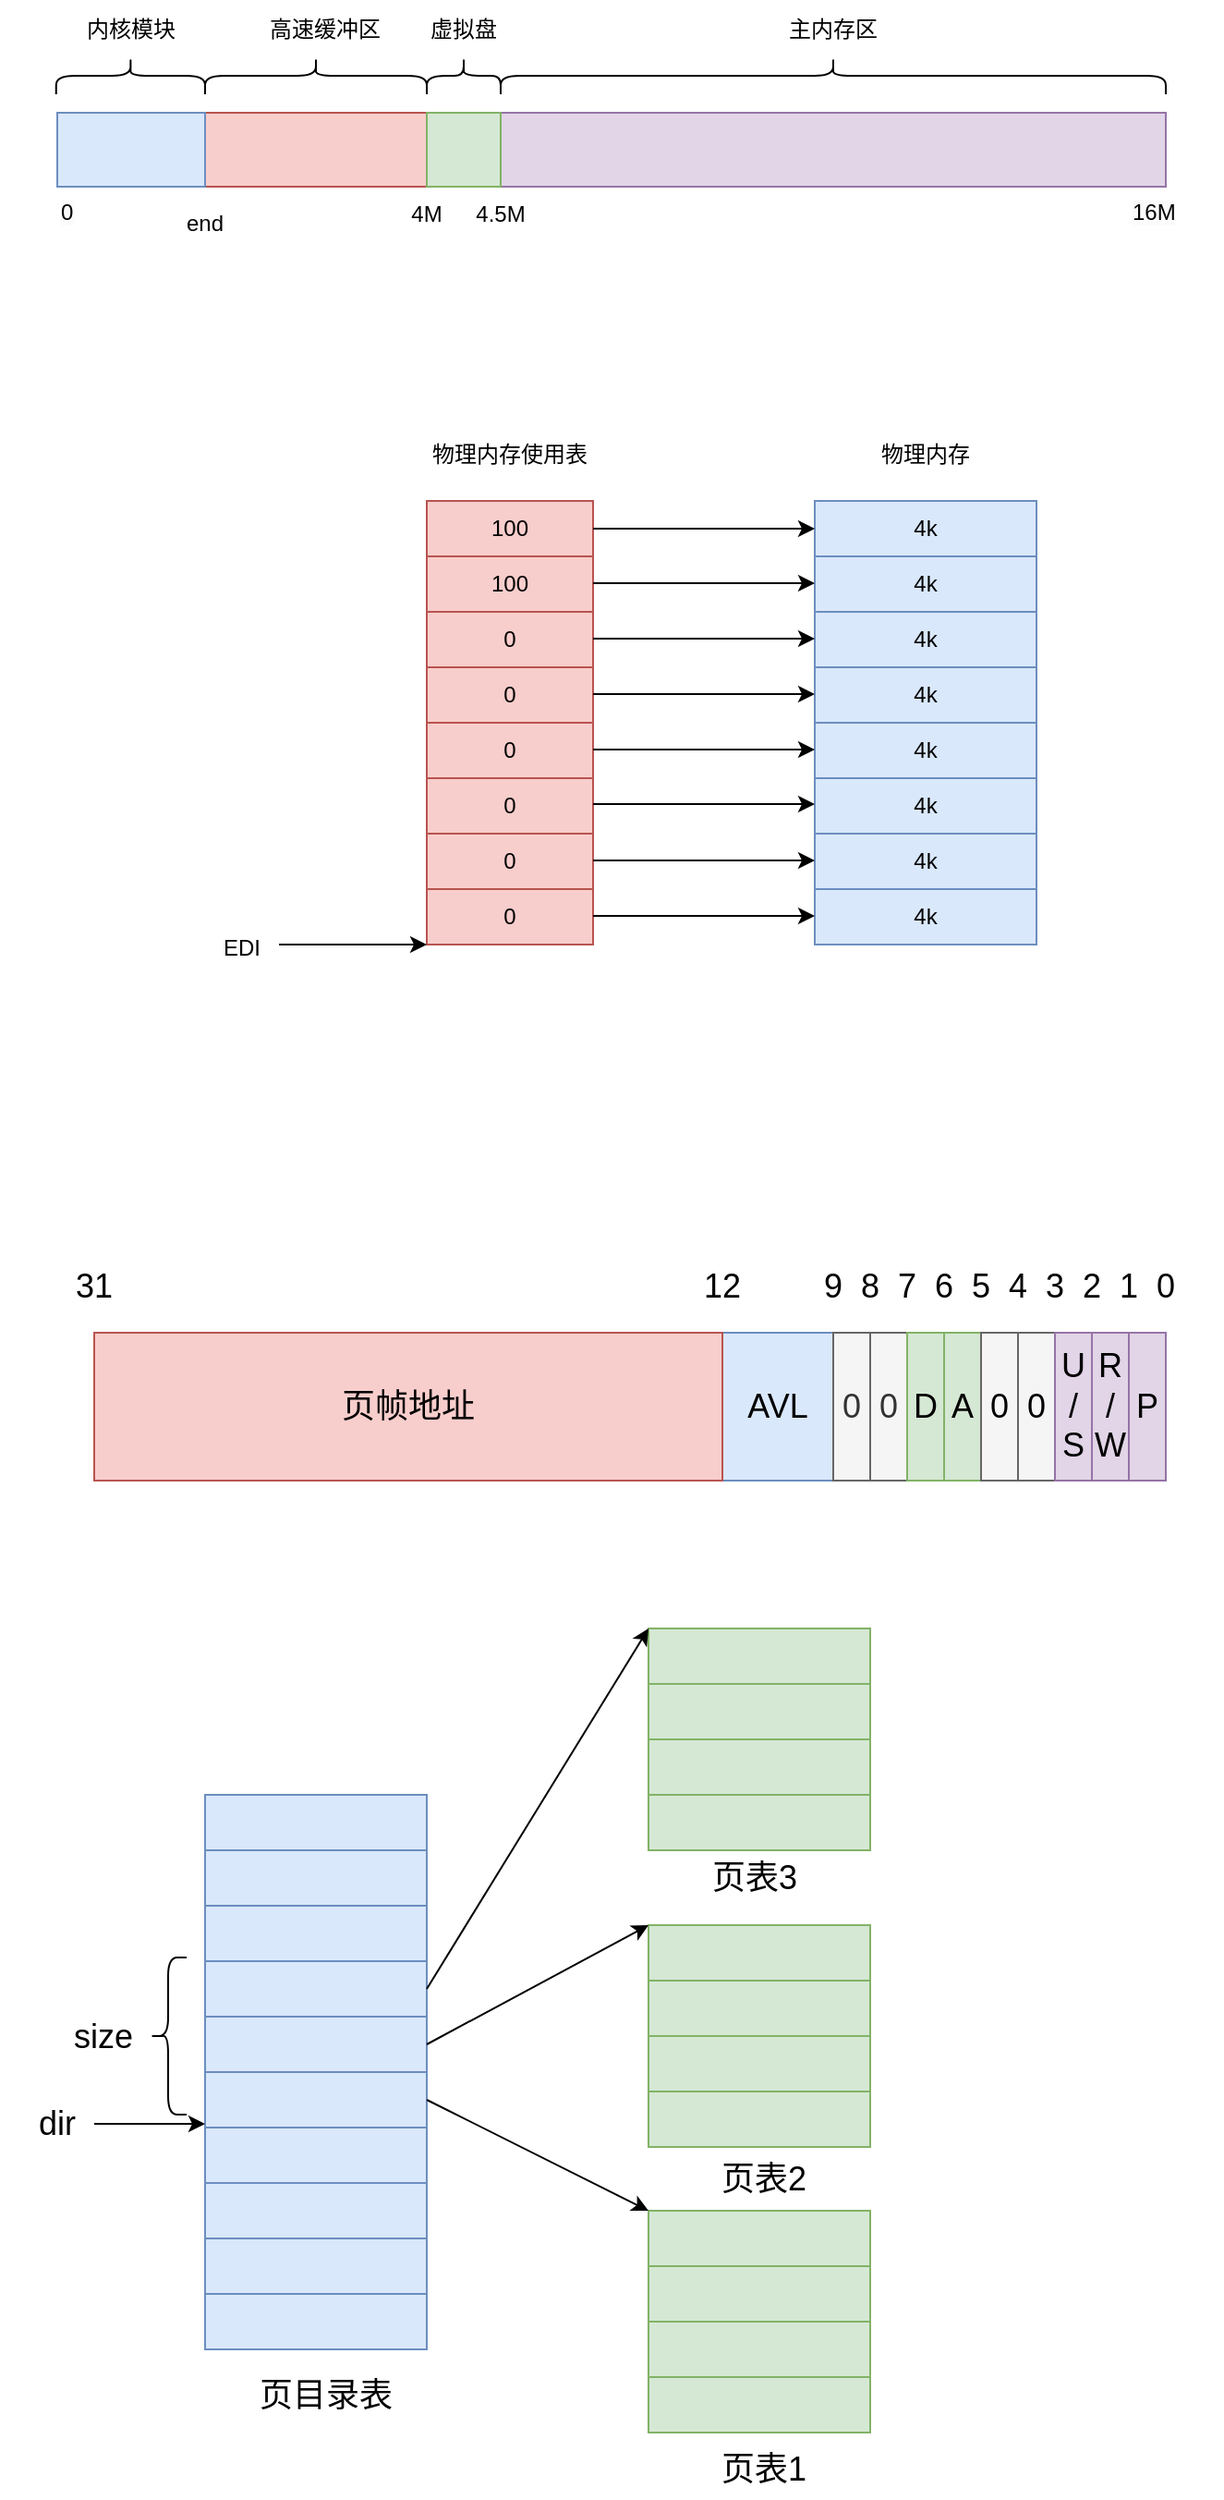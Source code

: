 <mxfile version="20.8.16" type="device"><diagram name="第 1 页" id="Z9fqQIJsKG8-aq3Dp88y"><mxGraphModel dx="1745" dy="593" grid="1" gridSize="10" guides="1" tooltips="1" connect="1" arrows="1" fold="1" page="1" pageScale="1" pageWidth="827" pageHeight="1169" math="0" shadow="0"><root><mxCell id="0"/><mxCell id="1" parent="0"/><mxCell id="56zLblbJZjW0HBdOFRBx-1" value="" style="rounded=0;whiteSpace=wrap;html=1;fillColor=#f8cecc;strokeColor=#b85450;" parent="1" vertex="1"><mxGeometry x="-520" y="100" width="120" height="40" as="geometry"/></mxCell><mxCell id="56zLblbJZjW0HBdOFRBx-2" value="4M" style="text;strokeColor=none;align=center;fillColor=none;html=1;verticalAlign=middle;whiteSpace=wrap;rounded=0;" parent="1" vertex="1"><mxGeometry x="-430" y="140" width="60" height="30" as="geometry"/></mxCell><mxCell id="56zLblbJZjW0HBdOFRBx-3" value="" style="rounded=0;whiteSpace=wrap;html=1;fillColor=#e1d5e7;strokeColor=#9673a6;" parent="1" vertex="1"><mxGeometry x="-360" y="100" width="360" height="40" as="geometry"/></mxCell><mxCell id="56zLblbJZjW0HBdOFRBx-4" value="&lt;span style=&quot;color: rgb(0, 0, 0); font-family: Helvetica; font-size: 12px; font-style: normal; font-variant-ligatures: normal; font-variant-caps: normal; font-weight: 400; letter-spacing: normal; orphans: 2; text-align: center; text-indent: 0px; text-transform: none; widows: 2; word-spacing: 0px; -webkit-text-stroke-width: 0px; background-color: rgb(251, 251, 251); text-decoration-thickness: initial; text-decoration-style: initial; text-decoration-color: initial; float: none; display: inline !important;&quot;&gt;16M&lt;/span&gt;" style="text;whiteSpace=wrap;html=1;" parent="1" vertex="1"><mxGeometry x="-20" y="140" width="50" height="40" as="geometry"/></mxCell><mxCell id="56zLblbJZjW0HBdOFRBx-5" value="&lt;span style=&quot;color: rgb(0, 0, 0); font-family: Helvetica; font-size: 12px; font-style: normal; font-variant-ligatures: normal; font-variant-caps: normal; font-weight: 400; letter-spacing: normal; orphans: 2; text-align: center; text-indent: 0px; text-transform: none; widows: 2; word-spacing: 0px; -webkit-text-stroke-width: 0px; background-color: rgb(251, 251, 251); text-decoration-thickness: initial; text-decoration-style: initial; text-decoration-color: initial; float: none; display: inline !important;&quot;&gt;0&lt;/span&gt;" style="text;whiteSpace=wrap;html=1;" parent="1" vertex="1"><mxGeometry x="-600" y="140" width="50" height="40" as="geometry"/></mxCell><mxCell id="56zLblbJZjW0HBdOFRBx-6" value="" style="rounded=0;whiteSpace=wrap;html=1;fillColor=#dae8fc;strokeColor=#6c8ebf;" parent="1" vertex="1"><mxGeometry x="-600" y="100" width="80" height="40" as="geometry"/></mxCell><mxCell id="56zLblbJZjW0HBdOFRBx-8" value="" style="rounded=0;whiteSpace=wrap;html=1;fillColor=#d5e8d4;strokeColor=#82b366;" parent="1" vertex="1"><mxGeometry x="-400" y="100" width="40" height="40" as="geometry"/></mxCell><mxCell id="56zLblbJZjW0HBdOFRBx-9" value="" style="shape=curlyBracket;whiteSpace=wrap;html=1;rounded=1;flipH=1;labelPosition=right;verticalLabelPosition=middle;align=left;verticalAlign=middle;rotation=-90;" parent="1" vertex="1"><mxGeometry x="-390" y="60" width="20" height="40" as="geometry"/></mxCell><mxCell id="56zLblbJZjW0HBdOFRBx-10" value="虚拟盘" style="text;strokeColor=none;align=center;fillColor=none;html=1;verticalAlign=middle;whiteSpace=wrap;rounded=0;" parent="1" vertex="1"><mxGeometry x="-410" y="40" width="60" height="30" as="geometry"/></mxCell><mxCell id="56zLblbJZjW0HBdOFRBx-11" value="" style="shape=curlyBracket;whiteSpace=wrap;html=1;rounded=1;flipH=1;labelPosition=right;verticalLabelPosition=middle;align=left;verticalAlign=middle;rotation=-90;" parent="1" vertex="1"><mxGeometry x="-190" y="-100" width="20" height="360" as="geometry"/></mxCell><mxCell id="56zLblbJZjW0HBdOFRBx-13" value="主内存区" style="text;strokeColor=none;align=center;fillColor=none;html=1;verticalAlign=middle;whiteSpace=wrap;rounded=0;" parent="1" vertex="1"><mxGeometry x="-210" y="40" width="60" height="30" as="geometry"/></mxCell><mxCell id="56zLblbJZjW0HBdOFRBx-14" value="高速缓冲区" style="text;strokeColor=none;align=center;fillColor=none;html=1;verticalAlign=middle;whiteSpace=wrap;rounded=0;" parent="1" vertex="1"><mxGeometry x="-490" y="40" width="70" height="30" as="geometry"/></mxCell><mxCell id="56zLblbJZjW0HBdOFRBx-15" value="" style="shape=curlyBracket;whiteSpace=wrap;html=1;rounded=1;flipH=1;labelPosition=right;verticalLabelPosition=middle;align=left;verticalAlign=middle;rotation=-90;" parent="1" vertex="1"><mxGeometry x="-470" y="20" width="20" height="120" as="geometry"/></mxCell><mxCell id="56zLblbJZjW0HBdOFRBx-16" value="" style="shape=curlyBracket;whiteSpace=wrap;html=1;rounded=1;flipH=1;labelPosition=right;verticalLabelPosition=middle;align=left;verticalAlign=middle;rotation=-90;" parent="1" vertex="1"><mxGeometry x="-570.31" y="39.69" width="20" height="80.63" as="geometry"/></mxCell><mxCell id="56zLblbJZjW0HBdOFRBx-17" value="内核模块" style="text;strokeColor=none;align=center;fillColor=none;html=1;verticalAlign=middle;whiteSpace=wrap;rounded=0;" parent="1" vertex="1"><mxGeometry x="-595.31" y="39.69" width="70" height="30" as="geometry"/></mxCell><mxCell id="56zLblbJZjW0HBdOFRBx-18" value="4.5M" style="text;strokeColor=none;align=center;fillColor=none;html=1;verticalAlign=middle;whiteSpace=wrap;rounded=0;" parent="1" vertex="1"><mxGeometry x="-390" y="140" width="60" height="30" as="geometry"/></mxCell><mxCell id="56zLblbJZjW0HBdOFRBx-19" value="end" style="text;strokeColor=none;align=center;fillColor=none;html=1;verticalAlign=middle;whiteSpace=wrap;rounded=0;" parent="1" vertex="1"><mxGeometry x="-550.31" y="145" width="60" height="30" as="geometry"/></mxCell><mxCell id="6lgCootFvS-f-Yo6Gv3N-1" value="4k" style="rounded=0;whiteSpace=wrap;html=1;fillColor=#dae8fc;strokeColor=#6c8ebf;" parent="1" vertex="1"><mxGeometry x="-190" y="310" width="120" height="30" as="geometry"/></mxCell><mxCell id="6lgCootFvS-f-Yo6Gv3N-2" value="4k" style="rounded=0;whiteSpace=wrap;html=1;fillColor=#dae8fc;strokeColor=#6c8ebf;" parent="1" vertex="1"><mxGeometry x="-190" y="340" width="120" height="30" as="geometry"/></mxCell><mxCell id="6lgCootFvS-f-Yo6Gv3N-4" value="100" style="rounded=0;whiteSpace=wrap;html=1;fillColor=#f8cecc;strokeColor=#b85450;" parent="1" vertex="1"><mxGeometry x="-400" y="310" width="90" height="30" as="geometry"/></mxCell><mxCell id="6lgCootFvS-f-Yo6Gv3N-5" value="100" style="rounded=0;whiteSpace=wrap;html=1;fillColor=#f8cecc;strokeColor=#b85450;" parent="1" vertex="1"><mxGeometry x="-400" y="340" width="90" height="30" as="geometry"/></mxCell><mxCell id="6lgCootFvS-f-Yo6Gv3N-6" value="4k" style="rounded=0;whiteSpace=wrap;html=1;fillColor=#dae8fc;strokeColor=#6c8ebf;" parent="1" vertex="1"><mxGeometry x="-190" y="370" width="120" height="30" as="geometry"/></mxCell><mxCell id="6lgCootFvS-f-Yo6Gv3N-7" value="4k" style="rounded=0;whiteSpace=wrap;html=1;fillColor=#dae8fc;strokeColor=#6c8ebf;" parent="1" vertex="1"><mxGeometry x="-190" y="400" width="120" height="30" as="geometry"/></mxCell><mxCell id="6lgCootFvS-f-Yo6Gv3N-8" value="4k" style="rounded=0;whiteSpace=wrap;html=1;fillColor=#dae8fc;strokeColor=#6c8ebf;" parent="1" vertex="1"><mxGeometry x="-190" y="490" width="120" height="30" as="geometry"/></mxCell><mxCell id="6lgCootFvS-f-Yo6Gv3N-9" value="4k" style="rounded=0;whiteSpace=wrap;html=1;fillColor=#dae8fc;strokeColor=#6c8ebf;" parent="1" vertex="1"><mxGeometry x="-190" y="520" width="120" height="30" as="geometry"/></mxCell><mxCell id="6lgCootFvS-f-Yo6Gv3N-10" value="4k" style="rounded=0;whiteSpace=wrap;html=1;fillColor=#dae8fc;strokeColor=#6c8ebf;" parent="1" vertex="1"><mxGeometry x="-190" y="430" width="120" height="30" as="geometry"/></mxCell><mxCell id="6lgCootFvS-f-Yo6Gv3N-11" value="4k" style="rounded=0;whiteSpace=wrap;html=1;fillColor=#dae8fc;strokeColor=#6c8ebf;" parent="1" vertex="1"><mxGeometry x="-190" y="460" width="120" height="30" as="geometry"/></mxCell><mxCell id="6lgCootFvS-f-Yo6Gv3N-12" value="0" style="rounded=0;whiteSpace=wrap;html=1;fillColor=#f8cecc;strokeColor=#b85450;" parent="1" vertex="1"><mxGeometry x="-400" y="370" width="90" height="30" as="geometry"/></mxCell><mxCell id="6lgCootFvS-f-Yo6Gv3N-13" value="0" style="rounded=0;whiteSpace=wrap;html=1;fillColor=#f8cecc;strokeColor=#b85450;" parent="1" vertex="1"><mxGeometry x="-400" y="400" width="90" height="30" as="geometry"/></mxCell><mxCell id="6lgCootFvS-f-Yo6Gv3N-14" value="0" style="rounded=0;whiteSpace=wrap;html=1;fillColor=#f8cecc;strokeColor=#b85450;" parent="1" vertex="1"><mxGeometry x="-400" y="430" width="90" height="30" as="geometry"/></mxCell><mxCell id="6lgCootFvS-f-Yo6Gv3N-15" value="0" style="rounded=0;whiteSpace=wrap;html=1;fillColor=#f8cecc;strokeColor=#b85450;" parent="1" vertex="1"><mxGeometry x="-400" y="460" width="90" height="30" as="geometry"/></mxCell><mxCell id="6lgCootFvS-f-Yo6Gv3N-16" value="0" style="rounded=0;whiteSpace=wrap;html=1;fillColor=#f8cecc;strokeColor=#b85450;" parent="1" vertex="1"><mxGeometry x="-400" y="490" width="90" height="30" as="geometry"/></mxCell><mxCell id="6lgCootFvS-f-Yo6Gv3N-17" value="0" style="rounded=0;whiteSpace=wrap;html=1;fillColor=#f8cecc;strokeColor=#b85450;" parent="1" vertex="1"><mxGeometry x="-400" y="520" width="90" height="30" as="geometry"/></mxCell><mxCell id="6lgCootFvS-f-Yo6Gv3N-18" value="" style="endArrow=classic;html=1;rounded=0;entryX=0;entryY=1;entryDx=0;entryDy=0;" parent="1" target="6lgCootFvS-f-Yo6Gv3N-17" edge="1"><mxGeometry width="50" height="50" relative="1" as="geometry"><mxPoint x="-480" y="550" as="sourcePoint"/><mxPoint x="-470" y="530" as="targetPoint"/></mxGeometry></mxCell><mxCell id="6lgCootFvS-f-Yo6Gv3N-19" value="EDI" style="text;strokeColor=none;align=center;fillColor=none;html=1;verticalAlign=middle;whiteSpace=wrap;rounded=0;" parent="1" vertex="1"><mxGeometry x="-530" y="537" width="60" height="30" as="geometry"/></mxCell><mxCell id="6lgCootFvS-f-Yo6Gv3N-20" value="" style="endArrow=classic;html=1;rounded=0;exitX=1;exitY=0.5;exitDx=0;exitDy=0;entryX=0;entryY=0.5;entryDx=0;entryDy=0;" parent="1" source="6lgCootFvS-f-Yo6Gv3N-4" target="6lgCootFvS-f-Yo6Gv3N-1" edge="1"><mxGeometry width="50" height="50" relative="1" as="geometry"><mxPoint x="-270" y="360" as="sourcePoint"/><mxPoint x="-220" y="310" as="targetPoint"/></mxGeometry></mxCell><mxCell id="6lgCootFvS-f-Yo6Gv3N-25" value="" style="endArrow=classic;html=1;rounded=0;exitX=1;exitY=0.5;exitDx=0;exitDy=0;entryX=0;entryY=0.5;entryDx=0;entryDy=0;" parent="1" edge="1"><mxGeometry width="50" height="50" relative="1" as="geometry"><mxPoint x="-310" y="354.5" as="sourcePoint"/><mxPoint x="-190" y="354.5" as="targetPoint"/></mxGeometry></mxCell><mxCell id="6lgCootFvS-f-Yo6Gv3N-26" value="" style="endArrow=classic;html=1;rounded=0;exitX=1;exitY=0.5;exitDx=0;exitDy=0;entryX=0;entryY=0.5;entryDx=0;entryDy=0;" parent="1" edge="1"><mxGeometry width="50" height="50" relative="1" as="geometry"><mxPoint x="-310" y="384.5" as="sourcePoint"/><mxPoint x="-190" y="384.5" as="targetPoint"/></mxGeometry></mxCell><mxCell id="6lgCootFvS-f-Yo6Gv3N-27" value="" style="endArrow=classic;html=1;rounded=0;exitX=1;exitY=0.5;exitDx=0;exitDy=0;entryX=0;entryY=0.5;entryDx=0;entryDy=0;" parent="1" edge="1"><mxGeometry width="50" height="50" relative="1" as="geometry"><mxPoint x="-310" y="414.5" as="sourcePoint"/><mxPoint x="-190" y="414.5" as="targetPoint"/></mxGeometry></mxCell><mxCell id="6lgCootFvS-f-Yo6Gv3N-28" value="" style="endArrow=classic;html=1;rounded=0;exitX=1;exitY=0.5;exitDx=0;exitDy=0;entryX=0;entryY=0.5;entryDx=0;entryDy=0;" parent="1" edge="1"><mxGeometry width="50" height="50" relative="1" as="geometry"><mxPoint x="-310" y="444.5" as="sourcePoint"/><mxPoint x="-190" y="444.5" as="targetPoint"/></mxGeometry></mxCell><mxCell id="6lgCootFvS-f-Yo6Gv3N-29" value="" style="endArrow=classic;html=1;rounded=0;exitX=1;exitY=0.5;exitDx=0;exitDy=0;entryX=0;entryY=0.5;entryDx=0;entryDy=0;" parent="1" edge="1"><mxGeometry width="50" height="50" relative="1" as="geometry"><mxPoint x="-310" y="474" as="sourcePoint"/><mxPoint x="-190" y="474" as="targetPoint"/></mxGeometry></mxCell><mxCell id="6lgCootFvS-f-Yo6Gv3N-30" value="" style="endArrow=classic;html=1;rounded=0;exitX=1;exitY=0.5;exitDx=0;exitDy=0;entryX=0;entryY=0.5;entryDx=0;entryDy=0;" parent="1" edge="1"><mxGeometry width="50" height="50" relative="1" as="geometry"><mxPoint x="-310" y="504.5" as="sourcePoint"/><mxPoint x="-190" y="504.5" as="targetPoint"/></mxGeometry></mxCell><mxCell id="6lgCootFvS-f-Yo6Gv3N-31" value="" style="endArrow=classic;html=1;rounded=0;exitX=1;exitY=0.5;exitDx=0;exitDy=0;entryX=0;entryY=0.5;entryDx=0;entryDy=0;" parent="1" edge="1"><mxGeometry width="50" height="50" relative="1" as="geometry"><mxPoint x="-310" y="534.5" as="sourcePoint"/><mxPoint x="-190" y="534.5" as="targetPoint"/></mxGeometry></mxCell><mxCell id="6lgCootFvS-f-Yo6Gv3N-32" value="物理内存" style="text;strokeColor=none;align=center;fillColor=none;html=1;verticalAlign=middle;whiteSpace=wrap;rounded=0;" parent="1" vertex="1"><mxGeometry x="-160" y="270" width="60" height="30" as="geometry"/></mxCell><mxCell id="6lgCootFvS-f-Yo6Gv3N-33" value="物理内存使用表" style="text;strokeColor=none;align=center;fillColor=none;html=1;verticalAlign=middle;whiteSpace=wrap;rounded=0;" parent="1" vertex="1"><mxGeometry x="-405.31" y="270" width="100" height="30" as="geometry"/></mxCell><mxCell id="2Js9VIfwfbrX5VFIJT9C-2" value="31" style="text;strokeColor=none;align=center;fillColor=none;html=1;verticalAlign=middle;whiteSpace=wrap;rounded=0;fontSize=18;" parent="1" vertex="1"><mxGeometry x="-610" y="720" width="60" height="30" as="geometry"/></mxCell><mxCell id="2Js9VIfwfbrX5VFIJT9C-3" value="12" style="text;strokeColor=none;align=center;fillColor=none;html=1;verticalAlign=middle;whiteSpace=wrap;rounded=0;fontSize=18;" parent="1" vertex="1"><mxGeometry x="-270.0" y="720" width="60" height="30" as="geometry"/></mxCell><mxCell id="2Js9VIfwfbrX5VFIJT9C-6" value="9" style="text;strokeColor=none;align=center;fillColor=none;html=1;verticalAlign=middle;whiteSpace=wrap;rounded=0;fontSize=18;" parent="1" vertex="1"><mxGeometry x="-190" y="720" width="20" height="30" as="geometry"/></mxCell><mxCell id="2Js9VIfwfbrX5VFIJT9C-9" value="8" style="text;strokeColor=none;align=center;fillColor=none;html=1;verticalAlign=middle;whiteSpace=wrap;rounded=0;fontSize=18;" parent="1" vertex="1"><mxGeometry x="-170" y="720" width="20" height="30" as="geometry"/></mxCell><mxCell id="2Js9VIfwfbrX5VFIJT9C-10" value="7" style="text;strokeColor=none;align=center;fillColor=none;html=1;verticalAlign=middle;whiteSpace=wrap;rounded=0;fontSize=18;" parent="1" vertex="1"><mxGeometry x="-150" y="720" width="20" height="30" as="geometry"/></mxCell><mxCell id="2Js9VIfwfbrX5VFIJT9C-19" value="AVL" style="rounded=0;whiteSpace=wrap;html=1;fontSize=18;fillColor=#dae8fc;strokeColor=#6c8ebf;" parent="1" vertex="1"><mxGeometry x="-240" y="760" width="60" height="80" as="geometry"/></mxCell><mxCell id="2Js9VIfwfbrX5VFIJT9C-21" value="0" style="rounded=0;whiteSpace=wrap;html=1;fontSize=18;fillColor=#f5f5f5;fontColor=#333333;strokeColor=#666666;" parent="1" vertex="1"><mxGeometry x="-180" y="760" width="20" height="80" as="geometry"/></mxCell><mxCell id="2Js9VIfwfbrX5VFIJT9C-22" value="页帧地址" style="rounded=0;whiteSpace=wrap;html=1;fontSize=18;fillColor=#f8cecc;strokeColor=#b85450;" parent="1" vertex="1"><mxGeometry x="-580" y="760" width="340" height="80" as="geometry"/></mxCell><mxCell id="2Js9VIfwfbrX5VFIJT9C-26" value="0" style="rounded=0;whiteSpace=wrap;html=1;fontSize=18;fillColor=#f5f5f5;fontColor=#333333;strokeColor=#666666;" parent="1" vertex="1"><mxGeometry x="-160" y="760" width="20" height="80" as="geometry"/></mxCell><mxCell id="2Js9VIfwfbrX5VFIJT9C-27" value="D" style="rounded=0;whiteSpace=wrap;html=1;fontSize=18;fillColor=#d5e8d4;strokeColor=#82b366;" parent="1" vertex="1"><mxGeometry x="-140" y="760" width="20" height="80" as="geometry"/></mxCell><mxCell id="2Js9VIfwfbrX5VFIJT9C-28" value="A" style="rounded=0;whiteSpace=wrap;html=1;fontSize=18;fillColor=#d5e8d4;strokeColor=#82b366;" parent="1" vertex="1"><mxGeometry x="-120" y="760" width="20" height="80" as="geometry"/></mxCell><mxCell id="2Js9VIfwfbrX5VFIJT9C-29" value="6" style="text;strokeColor=none;align=center;fillColor=none;html=1;verticalAlign=middle;whiteSpace=wrap;rounded=0;fontSize=18;" parent="1" vertex="1"><mxGeometry x="-130" y="720" width="20" height="30" as="geometry"/></mxCell><mxCell id="2Js9VIfwfbrX5VFIJT9C-30" value="5" style="text;strokeColor=none;align=center;fillColor=none;html=1;verticalAlign=middle;whiteSpace=wrap;rounded=0;fontSize=18;" parent="1" vertex="1"><mxGeometry x="-110" y="720" width="20" height="30" as="geometry"/></mxCell><mxCell id="2Js9VIfwfbrX5VFIJT9C-31" value="0" style="rounded=0;whiteSpace=wrap;html=1;fontSize=18;fillColor=#f5f5f5;strokeColor=#666666;" parent="1" vertex="1"><mxGeometry x="-100" y="760" width="20" height="80" as="geometry"/></mxCell><mxCell id="2Js9VIfwfbrX5VFIJT9C-32" value="0" style="rounded=0;whiteSpace=wrap;html=1;fontSize=18;fillColor=#f5f5f5;strokeColor=#666666;" parent="1" vertex="1"><mxGeometry x="-80" y="760" width="20" height="80" as="geometry"/></mxCell><mxCell id="2Js9VIfwfbrX5VFIJT9C-33" value="4" style="text;strokeColor=none;align=center;fillColor=none;html=1;verticalAlign=middle;whiteSpace=wrap;rounded=0;fontSize=18;" parent="1" vertex="1"><mxGeometry x="-90" y="720" width="20" height="30" as="geometry"/></mxCell><mxCell id="2Js9VIfwfbrX5VFIJT9C-34" value="3" style="text;strokeColor=none;align=center;fillColor=none;html=1;verticalAlign=middle;whiteSpace=wrap;rounded=0;fontSize=18;" parent="1" vertex="1"><mxGeometry x="-70" y="720" width="20" height="30" as="geometry"/></mxCell><mxCell id="2Js9VIfwfbrX5VFIJT9C-35" value="U&lt;br&gt;/&lt;br&gt;S" style="rounded=0;whiteSpace=wrap;html=1;fontSize=18;fillColor=#e1d5e7;strokeColor=#9673a6;" parent="1" vertex="1"><mxGeometry x="-60" y="760" width="20" height="80" as="geometry"/></mxCell><mxCell id="2Js9VIfwfbrX5VFIJT9C-36" value="R&lt;br&gt;/&lt;br&gt;W" style="rounded=0;whiteSpace=wrap;html=1;fontSize=18;fillColor=#e1d5e7;strokeColor=#9673a6;" parent="1" vertex="1"><mxGeometry x="-40" y="760" width="20" height="80" as="geometry"/></mxCell><mxCell id="2Js9VIfwfbrX5VFIJT9C-37" value="P" style="rounded=0;whiteSpace=wrap;html=1;fontSize=18;fillColor=#e1d5e7;strokeColor=#9673a6;" parent="1" vertex="1"><mxGeometry x="-20" y="760" width="20" height="80" as="geometry"/></mxCell><mxCell id="2Js9VIfwfbrX5VFIJT9C-40" value="2" style="text;strokeColor=none;align=center;fillColor=none;html=1;verticalAlign=middle;whiteSpace=wrap;rounded=0;fontSize=18;" parent="1" vertex="1"><mxGeometry x="-50" y="720" width="20" height="30" as="geometry"/></mxCell><mxCell id="2Js9VIfwfbrX5VFIJT9C-41" value="1" style="text;strokeColor=none;align=center;fillColor=none;html=1;verticalAlign=middle;whiteSpace=wrap;rounded=0;fontSize=18;" parent="1" vertex="1"><mxGeometry x="-30" y="720" width="20" height="30" as="geometry"/></mxCell><mxCell id="2Js9VIfwfbrX5VFIJT9C-42" value="0" style="text;strokeColor=none;align=center;fillColor=none;html=1;verticalAlign=middle;whiteSpace=wrap;rounded=0;fontSize=18;" parent="1" vertex="1"><mxGeometry x="-10" y="720" width="20" height="30" as="geometry"/></mxCell><mxCell id="ocyKBZxCgEPfSxiALkXe-1" value="" style="rounded=0;whiteSpace=wrap;html=1;fillColor=#dae8fc;strokeColor=#6c8ebf;" vertex="1" parent="1"><mxGeometry x="-520" y="1100" width="120" height="30" as="geometry"/></mxCell><mxCell id="ocyKBZxCgEPfSxiALkXe-2" value="" style="rounded=0;whiteSpace=wrap;html=1;fillColor=#dae8fc;strokeColor=#6c8ebf;" vertex="1" parent="1"><mxGeometry x="-520" y="1070" width="120" height="30" as="geometry"/></mxCell><mxCell id="ocyKBZxCgEPfSxiALkXe-3" value="" style="rounded=0;whiteSpace=wrap;html=1;fillColor=#dae8fc;strokeColor=#6c8ebf;" vertex="1" parent="1"><mxGeometry x="-520" y="1160" width="120" height="30" as="geometry"/></mxCell><mxCell id="ocyKBZxCgEPfSxiALkXe-4" value="" style="rounded=0;whiteSpace=wrap;html=1;fillColor=#dae8fc;strokeColor=#6c8ebf;" vertex="1" parent="1"><mxGeometry x="-520" y="1130" width="120" height="30" as="geometry"/></mxCell><mxCell id="ocyKBZxCgEPfSxiALkXe-5" value="" style="rounded=0;whiteSpace=wrap;html=1;fillColor=#dae8fc;strokeColor=#6c8ebf;" vertex="1" parent="1"><mxGeometry x="-520" y="1220" width="120" height="30" as="geometry"/></mxCell><mxCell id="ocyKBZxCgEPfSxiALkXe-6" value="" style="rounded=0;whiteSpace=wrap;html=1;fillColor=#dae8fc;strokeColor=#6c8ebf;" vertex="1" parent="1"><mxGeometry x="-520" y="1190" width="120" height="30" as="geometry"/></mxCell><mxCell id="ocyKBZxCgEPfSxiALkXe-7" value="" style="rounded=0;whiteSpace=wrap;html=1;fillColor=#dae8fc;strokeColor=#6c8ebf;" vertex="1" parent="1"><mxGeometry x="-520" y="1280" width="120" height="30" as="geometry"/></mxCell><mxCell id="ocyKBZxCgEPfSxiALkXe-8" value="" style="rounded=0;whiteSpace=wrap;html=1;fillColor=#dae8fc;strokeColor=#6c8ebf;" vertex="1" parent="1"><mxGeometry x="-520" y="1250" width="120" height="30" as="geometry"/></mxCell><mxCell id="ocyKBZxCgEPfSxiALkXe-9" value="" style="rounded=0;whiteSpace=wrap;html=1;fillColor=#dae8fc;strokeColor=#6c8ebf;" vertex="1" parent="1"><mxGeometry x="-520" y="1040" width="120" height="30" as="geometry"/></mxCell><mxCell id="ocyKBZxCgEPfSxiALkXe-10" value="" style="rounded=0;whiteSpace=wrap;html=1;fillColor=#dae8fc;strokeColor=#6c8ebf;" vertex="1" parent="1"><mxGeometry x="-520" y="1010" width="120" height="30" as="geometry"/></mxCell><mxCell id="ocyKBZxCgEPfSxiALkXe-11" value="&lt;font style=&quot;font-size: 18px;&quot;&gt;页目录表&lt;/font&gt;" style="text;strokeColor=none;align=center;fillColor=none;html=1;verticalAlign=middle;whiteSpace=wrap;rounded=0;" vertex="1" parent="1"><mxGeometry x="-507.5" y="1320" width="105" height="30" as="geometry"/></mxCell><mxCell id="ocyKBZxCgEPfSxiALkXe-12" value="" style="endArrow=classic;html=1;rounded=0;fontSize=18;" edge="1" parent="1"><mxGeometry width="50" height="50" relative="1" as="geometry"><mxPoint x="-580" y="1188" as="sourcePoint"/><mxPoint x="-520" y="1188" as="targetPoint"/></mxGeometry></mxCell><mxCell id="ocyKBZxCgEPfSxiALkXe-13" value="dir" style="text;strokeColor=none;align=center;fillColor=none;html=1;verticalAlign=middle;whiteSpace=wrap;rounded=0;fontSize=18;" vertex="1" parent="1"><mxGeometry x="-630.31" y="1173" width="60" height="30" as="geometry"/></mxCell><mxCell id="ocyKBZxCgEPfSxiALkXe-14" value="" style="shape=curlyBracket;whiteSpace=wrap;html=1;rounded=1;labelPosition=left;verticalLabelPosition=middle;align=right;verticalAlign=middle;fontSize=18;" vertex="1" parent="1"><mxGeometry x="-550" y="1098" width="20" height="85" as="geometry"/></mxCell><mxCell id="ocyKBZxCgEPfSxiALkXe-16" value="size" style="text;strokeColor=none;align=center;fillColor=none;html=1;verticalAlign=middle;whiteSpace=wrap;rounded=0;fontSize=18;" vertex="1" parent="1"><mxGeometry x="-605" y="1125.5" width="60" height="30" as="geometry"/></mxCell><mxCell id="ocyKBZxCgEPfSxiALkXe-17" value="" style="rounded=0;whiteSpace=wrap;html=1;fillColor=#d5e8d4;strokeColor=#82b366;" vertex="1" parent="1"><mxGeometry x="-280" y="1325" width="120" height="30" as="geometry"/></mxCell><mxCell id="ocyKBZxCgEPfSxiALkXe-18" value="" style="rounded=0;whiteSpace=wrap;html=1;fillColor=#d5e8d4;strokeColor=#82b366;" vertex="1" parent="1"><mxGeometry x="-280" y="1295" width="120" height="30" as="geometry"/></mxCell><mxCell id="ocyKBZxCgEPfSxiALkXe-20" value="" style="rounded=0;whiteSpace=wrap;html=1;fillColor=#d5e8d4;strokeColor=#82b366;" vertex="1" parent="1"><mxGeometry x="-280" y="1265" width="120" height="30" as="geometry"/></mxCell><mxCell id="ocyKBZxCgEPfSxiALkXe-21" value="" style="rounded=0;whiteSpace=wrap;html=1;fillColor=#d5e8d4;strokeColor=#82b366;" vertex="1" parent="1"><mxGeometry x="-280" y="1235" width="120" height="30" as="geometry"/></mxCell><mxCell id="ocyKBZxCgEPfSxiALkXe-22" value="" style="endArrow=classic;html=1;rounded=0;fontSize=18;exitX=1;exitY=0.5;exitDx=0;exitDy=0;entryX=0;entryY=0;entryDx=0;entryDy=0;" edge="1" parent="1" source="ocyKBZxCgEPfSxiALkXe-3" target="ocyKBZxCgEPfSxiALkXe-21"><mxGeometry width="50" height="50" relative="1" as="geometry"><mxPoint x="-360" y="1200" as="sourcePoint"/><mxPoint x="-310" y="1150" as="targetPoint"/></mxGeometry></mxCell><mxCell id="ocyKBZxCgEPfSxiALkXe-28" value="" style="rounded=0;whiteSpace=wrap;html=1;fillColor=#d5e8d4;strokeColor=#82b366;" vertex="1" parent="1"><mxGeometry x="-280" y="1170.5" width="120" height="30" as="geometry"/></mxCell><mxCell id="ocyKBZxCgEPfSxiALkXe-29" value="" style="rounded=0;whiteSpace=wrap;html=1;fillColor=#d5e8d4;strokeColor=#82b366;" vertex="1" parent="1"><mxGeometry x="-280" y="1140.5" width="120" height="30" as="geometry"/></mxCell><mxCell id="ocyKBZxCgEPfSxiALkXe-30" value="" style="rounded=0;whiteSpace=wrap;html=1;fillColor=#d5e8d4;strokeColor=#82b366;" vertex="1" parent="1"><mxGeometry x="-280" y="1110.5" width="120" height="30" as="geometry"/></mxCell><mxCell id="ocyKBZxCgEPfSxiALkXe-31" value="" style="rounded=0;whiteSpace=wrap;html=1;fillColor=#d5e8d4;strokeColor=#82b366;" vertex="1" parent="1"><mxGeometry x="-280" y="1080.5" width="120" height="30" as="geometry"/></mxCell><mxCell id="ocyKBZxCgEPfSxiALkXe-32" value="" style="endArrow=classic;html=1;rounded=0;fontSize=18;exitX=1;exitY=0.5;exitDx=0;exitDy=0;entryX=0;entryY=0;entryDx=0;entryDy=0;" edge="1" parent="1" source="ocyKBZxCgEPfSxiALkXe-4" target="ocyKBZxCgEPfSxiALkXe-31"><mxGeometry width="50" height="50" relative="1" as="geometry"><mxPoint x="-390" y="1185" as="sourcePoint"/><mxPoint x="-260" y="1230" as="targetPoint"/></mxGeometry></mxCell><mxCell id="ocyKBZxCgEPfSxiALkXe-34" value="" style="rounded=0;whiteSpace=wrap;html=1;fillColor=#d5e8d4;strokeColor=#82b366;" vertex="1" parent="1"><mxGeometry x="-280" y="1010" width="120" height="30" as="geometry"/></mxCell><mxCell id="ocyKBZxCgEPfSxiALkXe-35" value="" style="rounded=0;whiteSpace=wrap;html=1;fillColor=#d5e8d4;strokeColor=#82b366;" vertex="1" parent="1"><mxGeometry x="-280" y="980" width="120" height="30" as="geometry"/></mxCell><mxCell id="ocyKBZxCgEPfSxiALkXe-36" value="" style="rounded=0;whiteSpace=wrap;html=1;fillColor=#d5e8d4;strokeColor=#82b366;" vertex="1" parent="1"><mxGeometry x="-280" y="950" width="120" height="30" as="geometry"/></mxCell><mxCell id="ocyKBZxCgEPfSxiALkXe-37" value="" style="rounded=0;whiteSpace=wrap;html=1;fillColor=#d5e8d4;strokeColor=#82b366;" vertex="1" parent="1"><mxGeometry x="-280" y="920" width="120" height="30" as="geometry"/></mxCell><mxCell id="ocyKBZxCgEPfSxiALkXe-38" value="" style="endArrow=classic;html=1;rounded=0;fontSize=18;exitX=1;exitY=0.5;exitDx=0;exitDy=0;entryX=0;entryY=0;entryDx=0;entryDy=0;" edge="1" parent="1" source="ocyKBZxCgEPfSxiALkXe-1" target="ocyKBZxCgEPfSxiALkXe-37"><mxGeometry width="50" height="50" relative="1" as="geometry"><mxPoint x="-390" y="1155" as="sourcePoint"/><mxPoint x="-260" y="1073" as="targetPoint"/></mxGeometry></mxCell><mxCell id="ocyKBZxCgEPfSxiALkXe-39" value="&lt;span style=&quot;font-size: 18px;&quot;&gt;页表1&lt;/span&gt;" style="text;strokeColor=none;align=center;fillColor=none;html=1;verticalAlign=middle;whiteSpace=wrap;rounded=0;" vertex="1" parent="1"><mxGeometry x="-270" y="1360" width="105" height="30" as="geometry"/></mxCell><mxCell id="ocyKBZxCgEPfSxiALkXe-40" value="&lt;span style=&quot;font-size: 18px;&quot;&gt;页表2&lt;/span&gt;" style="text;strokeColor=none;align=center;fillColor=none;html=1;verticalAlign=middle;whiteSpace=wrap;rounded=0;" vertex="1" parent="1"><mxGeometry x="-270" y="1203" width="105" height="30" as="geometry"/></mxCell><mxCell id="ocyKBZxCgEPfSxiALkXe-41" value="&lt;span style=&quot;font-size: 18px;&quot;&gt;页表3&lt;/span&gt;" style="text;strokeColor=none;align=center;fillColor=none;html=1;verticalAlign=middle;whiteSpace=wrap;rounded=0;" vertex="1" parent="1"><mxGeometry x="-275" y="1040" width="105" height="30" as="geometry"/></mxCell></root></mxGraphModel></diagram></mxfile>